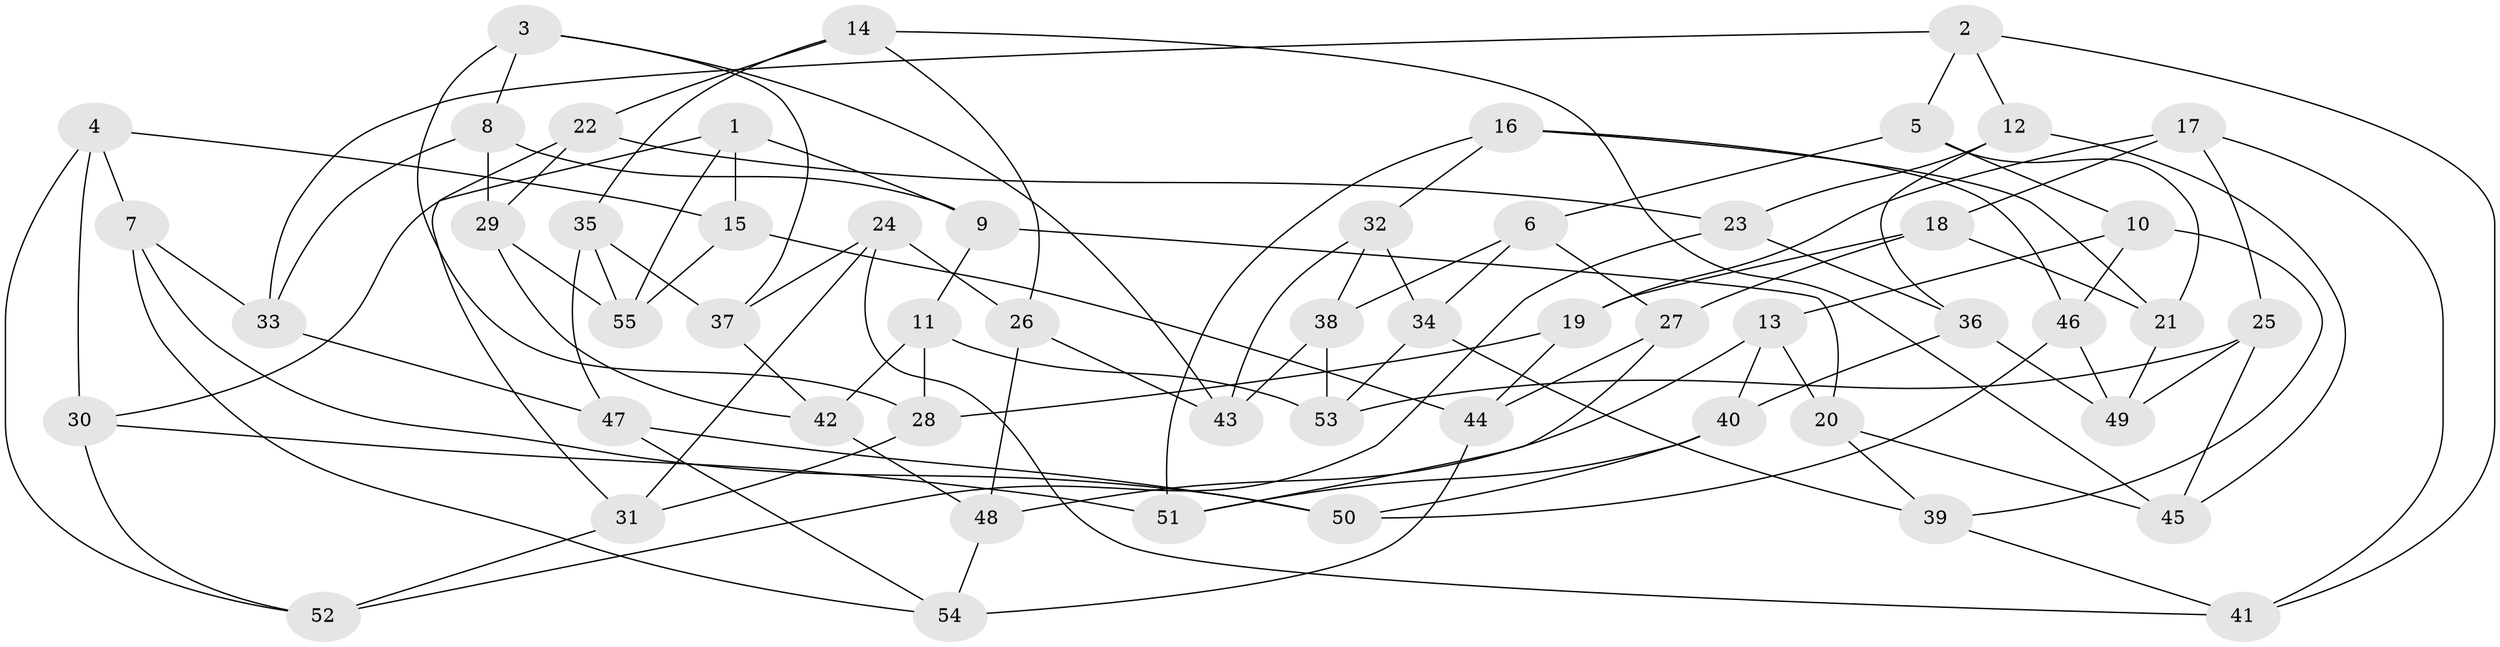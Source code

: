 // coarse degree distribution, {5: 0.18181818181818182, 6: 0.48484848484848486, 4: 0.2727272727272727, 3: 0.06060606060606061}
// Generated by graph-tools (version 1.1) at 2025/52/02/27/25 19:52:34]
// undirected, 55 vertices, 110 edges
graph export_dot {
graph [start="1"]
  node [color=gray90,style=filled];
  1;
  2;
  3;
  4;
  5;
  6;
  7;
  8;
  9;
  10;
  11;
  12;
  13;
  14;
  15;
  16;
  17;
  18;
  19;
  20;
  21;
  22;
  23;
  24;
  25;
  26;
  27;
  28;
  29;
  30;
  31;
  32;
  33;
  34;
  35;
  36;
  37;
  38;
  39;
  40;
  41;
  42;
  43;
  44;
  45;
  46;
  47;
  48;
  49;
  50;
  51;
  52;
  53;
  54;
  55;
  1 -- 15;
  1 -- 9;
  1 -- 30;
  1 -- 55;
  2 -- 41;
  2 -- 5;
  2 -- 12;
  2 -- 33;
  3 -- 28;
  3 -- 43;
  3 -- 37;
  3 -- 8;
  4 -- 15;
  4 -- 52;
  4 -- 30;
  4 -- 7;
  5 -- 21;
  5 -- 10;
  5 -- 6;
  6 -- 27;
  6 -- 38;
  6 -- 34;
  7 -- 33;
  7 -- 50;
  7 -- 54;
  8 -- 33;
  8 -- 29;
  8 -- 9;
  9 -- 20;
  9 -- 11;
  10 -- 39;
  10 -- 46;
  10 -- 13;
  11 -- 42;
  11 -- 53;
  11 -- 28;
  12 -- 45;
  12 -- 36;
  12 -- 23;
  13 -- 40;
  13 -- 48;
  13 -- 20;
  14 -- 26;
  14 -- 35;
  14 -- 22;
  14 -- 45;
  15 -- 44;
  15 -- 55;
  16 -- 46;
  16 -- 21;
  16 -- 51;
  16 -- 32;
  17 -- 19;
  17 -- 41;
  17 -- 18;
  17 -- 25;
  18 -- 19;
  18 -- 27;
  18 -- 21;
  19 -- 28;
  19 -- 44;
  20 -- 45;
  20 -- 39;
  21 -- 49;
  22 -- 23;
  22 -- 31;
  22 -- 29;
  23 -- 36;
  23 -- 52;
  24 -- 26;
  24 -- 41;
  24 -- 31;
  24 -- 37;
  25 -- 53;
  25 -- 45;
  25 -- 49;
  26 -- 48;
  26 -- 43;
  27 -- 44;
  27 -- 51;
  28 -- 31;
  29 -- 42;
  29 -- 55;
  30 -- 51;
  30 -- 52;
  31 -- 52;
  32 -- 38;
  32 -- 34;
  32 -- 43;
  33 -- 47;
  34 -- 39;
  34 -- 53;
  35 -- 47;
  35 -- 55;
  35 -- 37;
  36 -- 40;
  36 -- 49;
  37 -- 42;
  38 -- 53;
  38 -- 43;
  39 -- 41;
  40 -- 51;
  40 -- 50;
  42 -- 48;
  44 -- 54;
  46 -- 49;
  46 -- 50;
  47 -- 54;
  47 -- 50;
  48 -- 54;
}
